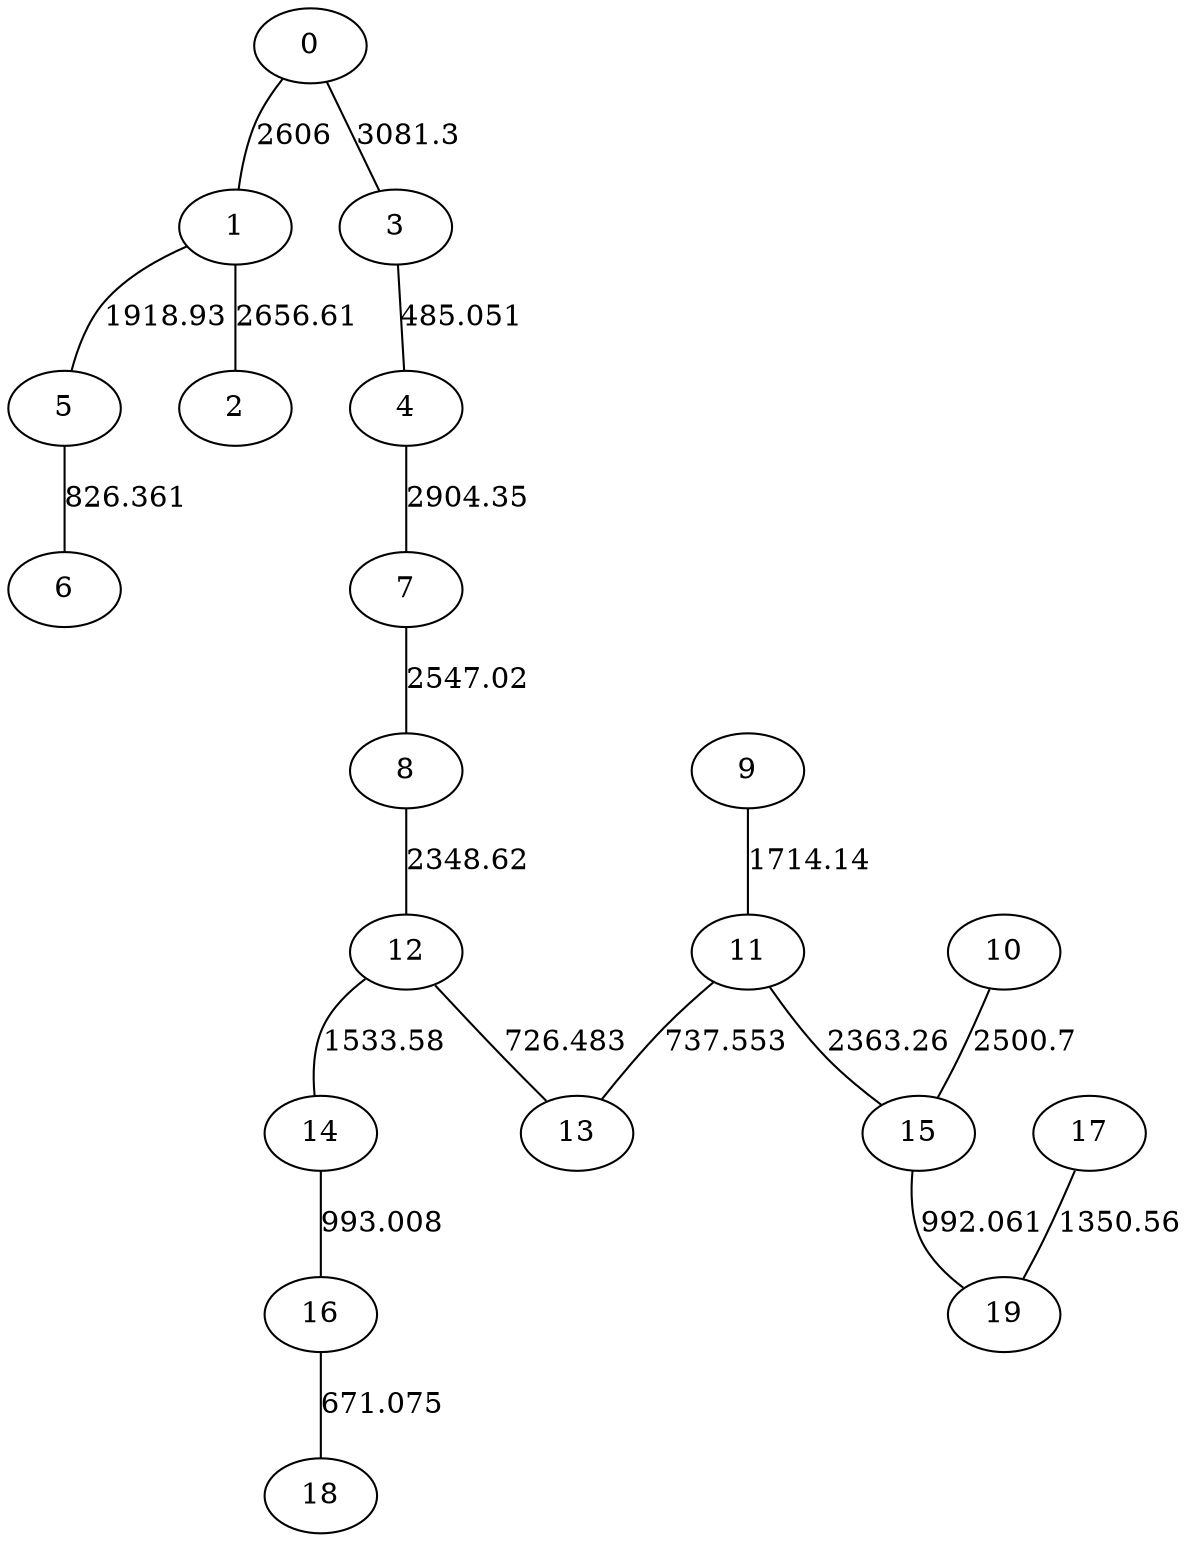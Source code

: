 graph g {
0 [pos="1.31,15.9267!"];
1 [pos="3.69333,24.28!"];
2 [pos="3.88333,33.1333!"];
3 [pos="7.64667,7.84333!"];
4 [pos="9.26333,7.82!"];
5 [pos="9.84,26.05!"];
6 [pos="10.3333,28.76!"];
7 [pos="17.4167,2.6!"];
8 [pos="19.0233,10.9367!"];
9 [pos="19.1533,20.2633!"];
10 [pos="21.87,31.9267!"];
11 [pos="24.8533,20.66!"];
12 [pos="25.0967,15.8767!"];
13 [pos="25.4433,18.2733!"];
14 [pos="27.6533,11.45!"];
15 [pos="28.8867,27.4267!"];
16 [pos="30.2933,9.45333!"];
17 [pos="31.75,31.9433!"];
18 [pos="31.89,7.88667!"];
19 [pos="32.1933,27.4633!"];
0 -- 1 [label="2606"];
0 -- 3 [label="3081.3"];
1 -- 2 [label="2656.61"];
1 -- 5 [label="1918.93"];
3 -- 4 [label="485.051"];
4 -- 7 [label="2904.35"];
5 -- 6 [label="826.361"];
7 -- 8 [label="2547.02"];
8 -- 12 [label="2348.62"];
9 -- 11 [label="1714.14"];
10 -- 15 [label="2500.7"];
11 -- 13 [label="737.553"];
11 -- 15 [label="2363.26"];
12 -- 13 [label="726.483"];
12 -- 14 [label="1533.58"];
14 -- 16 [label="993.008"];
15 -- 19 [label="992.061"];
16 -- 18 [label="671.075"];
17 -- 19 [label="1350.56"];
}
